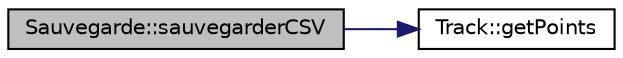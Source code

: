 digraph "Sauvegarde::sauvegarderCSV"
{
 // INTERACTIVE_SVG=YES
  bgcolor="transparent";
  edge [fontname="Helvetica",fontsize="10",labelfontname="Helvetica",labelfontsize="10"];
  node [fontname="Helvetica",fontsize="10",shape=record];
  rankdir="LR";
  Node1 [label="Sauvegarde::sauvegarderCSV",height=0.2,width=0.4,color="black", fillcolor="grey75", style="filled", fontcolor="black"];
  Node1 -> Node2 [color="midnightblue",fontsize="10",style="solid",fontname="Helvetica"];
  Node2 [label="Track::getPoints",height=0.2,width=0.4,color="black",URL="$class_track.html#a6360ae2dbed31e542a2cbaa986970352",tooltip="getPoints Get the m_points vector "];
}

